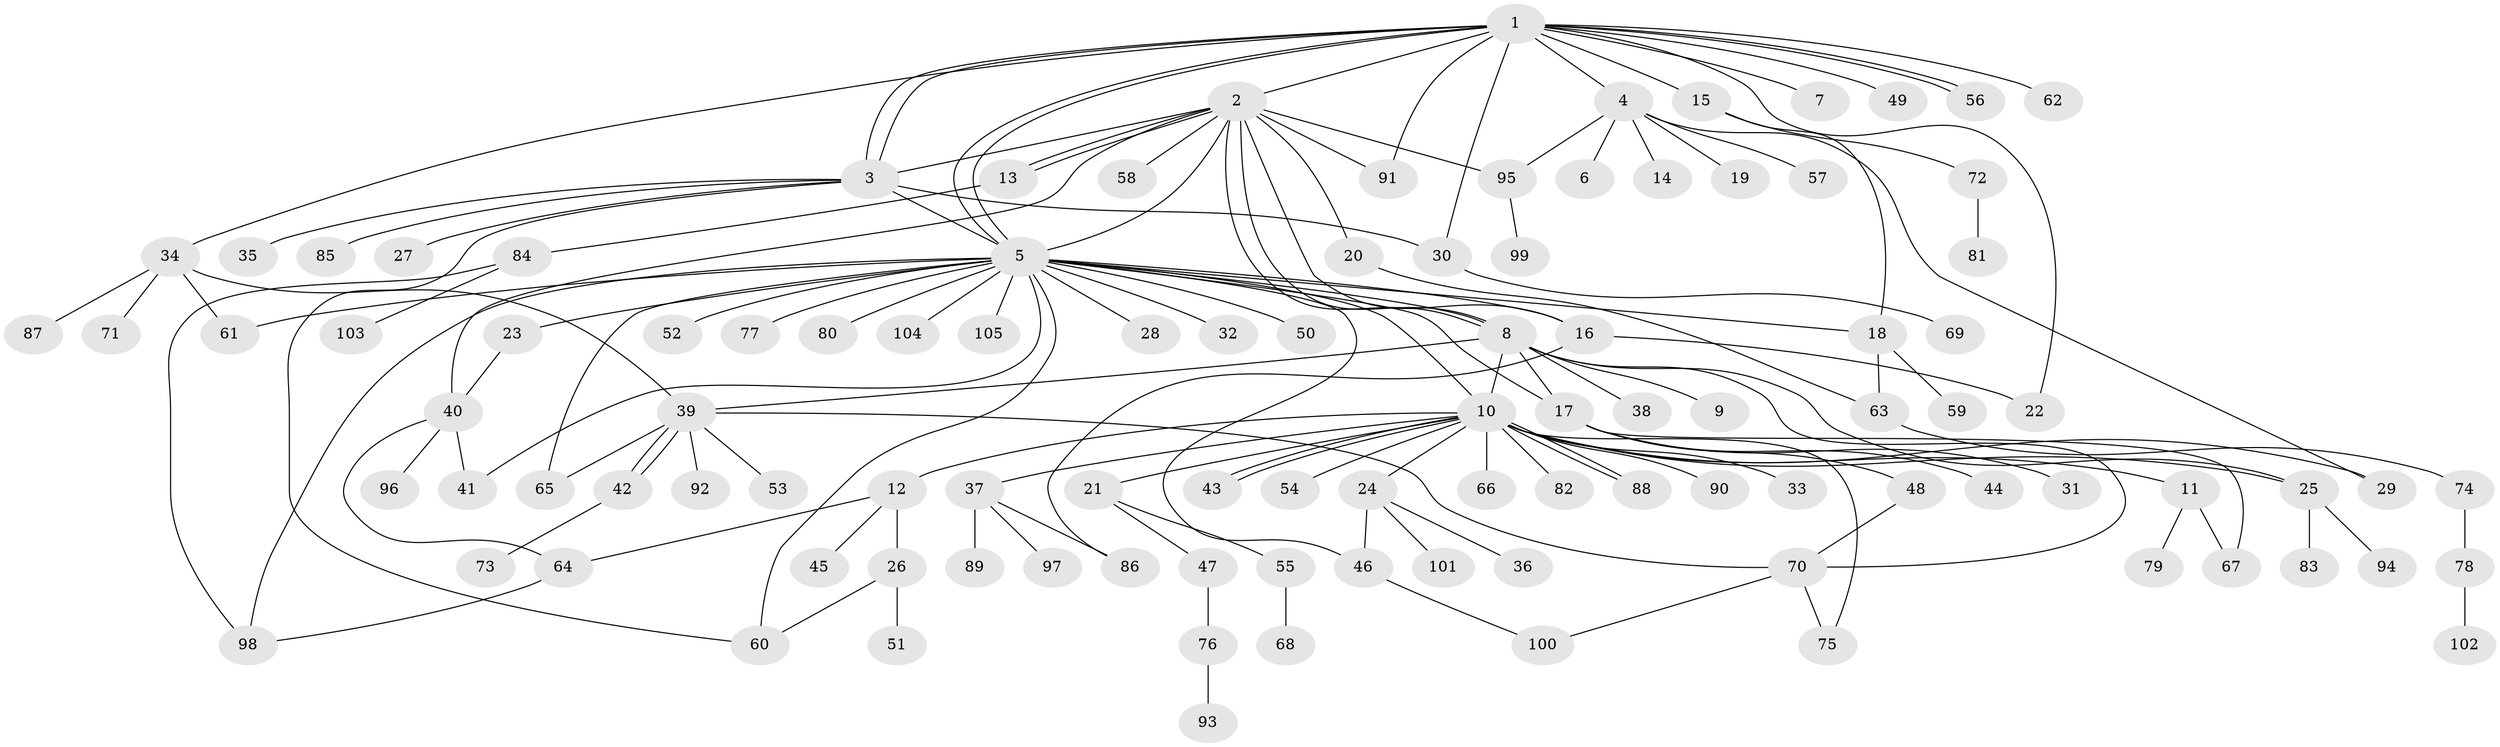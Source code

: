 // Generated by graph-tools (version 1.1) at 2025/35/03/09/25 02:35:28]
// undirected, 105 vertices, 144 edges
graph export_dot {
graph [start="1"]
  node [color=gray90,style=filled];
  1;
  2;
  3;
  4;
  5;
  6;
  7;
  8;
  9;
  10;
  11;
  12;
  13;
  14;
  15;
  16;
  17;
  18;
  19;
  20;
  21;
  22;
  23;
  24;
  25;
  26;
  27;
  28;
  29;
  30;
  31;
  32;
  33;
  34;
  35;
  36;
  37;
  38;
  39;
  40;
  41;
  42;
  43;
  44;
  45;
  46;
  47;
  48;
  49;
  50;
  51;
  52;
  53;
  54;
  55;
  56;
  57;
  58;
  59;
  60;
  61;
  62;
  63;
  64;
  65;
  66;
  67;
  68;
  69;
  70;
  71;
  72;
  73;
  74;
  75;
  76;
  77;
  78;
  79;
  80;
  81;
  82;
  83;
  84;
  85;
  86;
  87;
  88;
  89;
  90;
  91;
  92;
  93;
  94;
  95;
  96;
  97;
  98;
  99;
  100;
  101;
  102;
  103;
  104;
  105;
  1 -- 2;
  1 -- 3;
  1 -- 3;
  1 -- 4;
  1 -- 5;
  1 -- 5;
  1 -- 7;
  1 -- 15;
  1 -- 22;
  1 -- 30;
  1 -- 34;
  1 -- 49;
  1 -- 56;
  1 -- 56;
  1 -- 62;
  1 -- 91;
  2 -- 3;
  2 -- 5;
  2 -- 8;
  2 -- 8;
  2 -- 13;
  2 -- 13;
  2 -- 16;
  2 -- 20;
  2 -- 40;
  2 -- 58;
  2 -- 91;
  2 -- 95;
  3 -- 5;
  3 -- 27;
  3 -- 30;
  3 -- 35;
  3 -- 60;
  3 -- 85;
  4 -- 6;
  4 -- 14;
  4 -- 19;
  4 -- 29;
  4 -- 57;
  4 -- 95;
  5 -- 8;
  5 -- 10;
  5 -- 16;
  5 -- 17;
  5 -- 18;
  5 -- 23;
  5 -- 28;
  5 -- 32;
  5 -- 41;
  5 -- 46;
  5 -- 50;
  5 -- 52;
  5 -- 60;
  5 -- 61;
  5 -- 65;
  5 -- 77;
  5 -- 80;
  5 -- 98;
  5 -- 104;
  5 -- 105;
  8 -- 9;
  8 -- 10;
  8 -- 17;
  8 -- 25;
  8 -- 38;
  8 -- 39;
  8 -- 70;
  10 -- 11;
  10 -- 12;
  10 -- 21;
  10 -- 24;
  10 -- 25;
  10 -- 29;
  10 -- 33;
  10 -- 37;
  10 -- 43;
  10 -- 43;
  10 -- 54;
  10 -- 66;
  10 -- 75;
  10 -- 82;
  10 -- 88;
  10 -- 88;
  10 -- 90;
  11 -- 67;
  11 -- 79;
  12 -- 26;
  12 -- 45;
  12 -- 64;
  13 -- 84;
  15 -- 18;
  15 -- 72;
  16 -- 22;
  16 -- 86;
  17 -- 31;
  17 -- 44;
  17 -- 48;
  17 -- 67;
  18 -- 59;
  18 -- 63;
  20 -- 63;
  21 -- 47;
  21 -- 55;
  23 -- 40;
  24 -- 36;
  24 -- 46;
  24 -- 101;
  25 -- 83;
  25 -- 94;
  26 -- 51;
  26 -- 60;
  30 -- 69;
  34 -- 39;
  34 -- 61;
  34 -- 71;
  34 -- 87;
  37 -- 86;
  37 -- 89;
  37 -- 97;
  39 -- 42;
  39 -- 42;
  39 -- 53;
  39 -- 65;
  39 -- 70;
  39 -- 92;
  40 -- 41;
  40 -- 64;
  40 -- 96;
  42 -- 73;
  46 -- 100;
  47 -- 76;
  48 -- 70;
  55 -- 68;
  63 -- 74;
  64 -- 98;
  70 -- 75;
  70 -- 100;
  72 -- 81;
  74 -- 78;
  76 -- 93;
  78 -- 102;
  84 -- 98;
  84 -- 103;
  95 -- 99;
}
